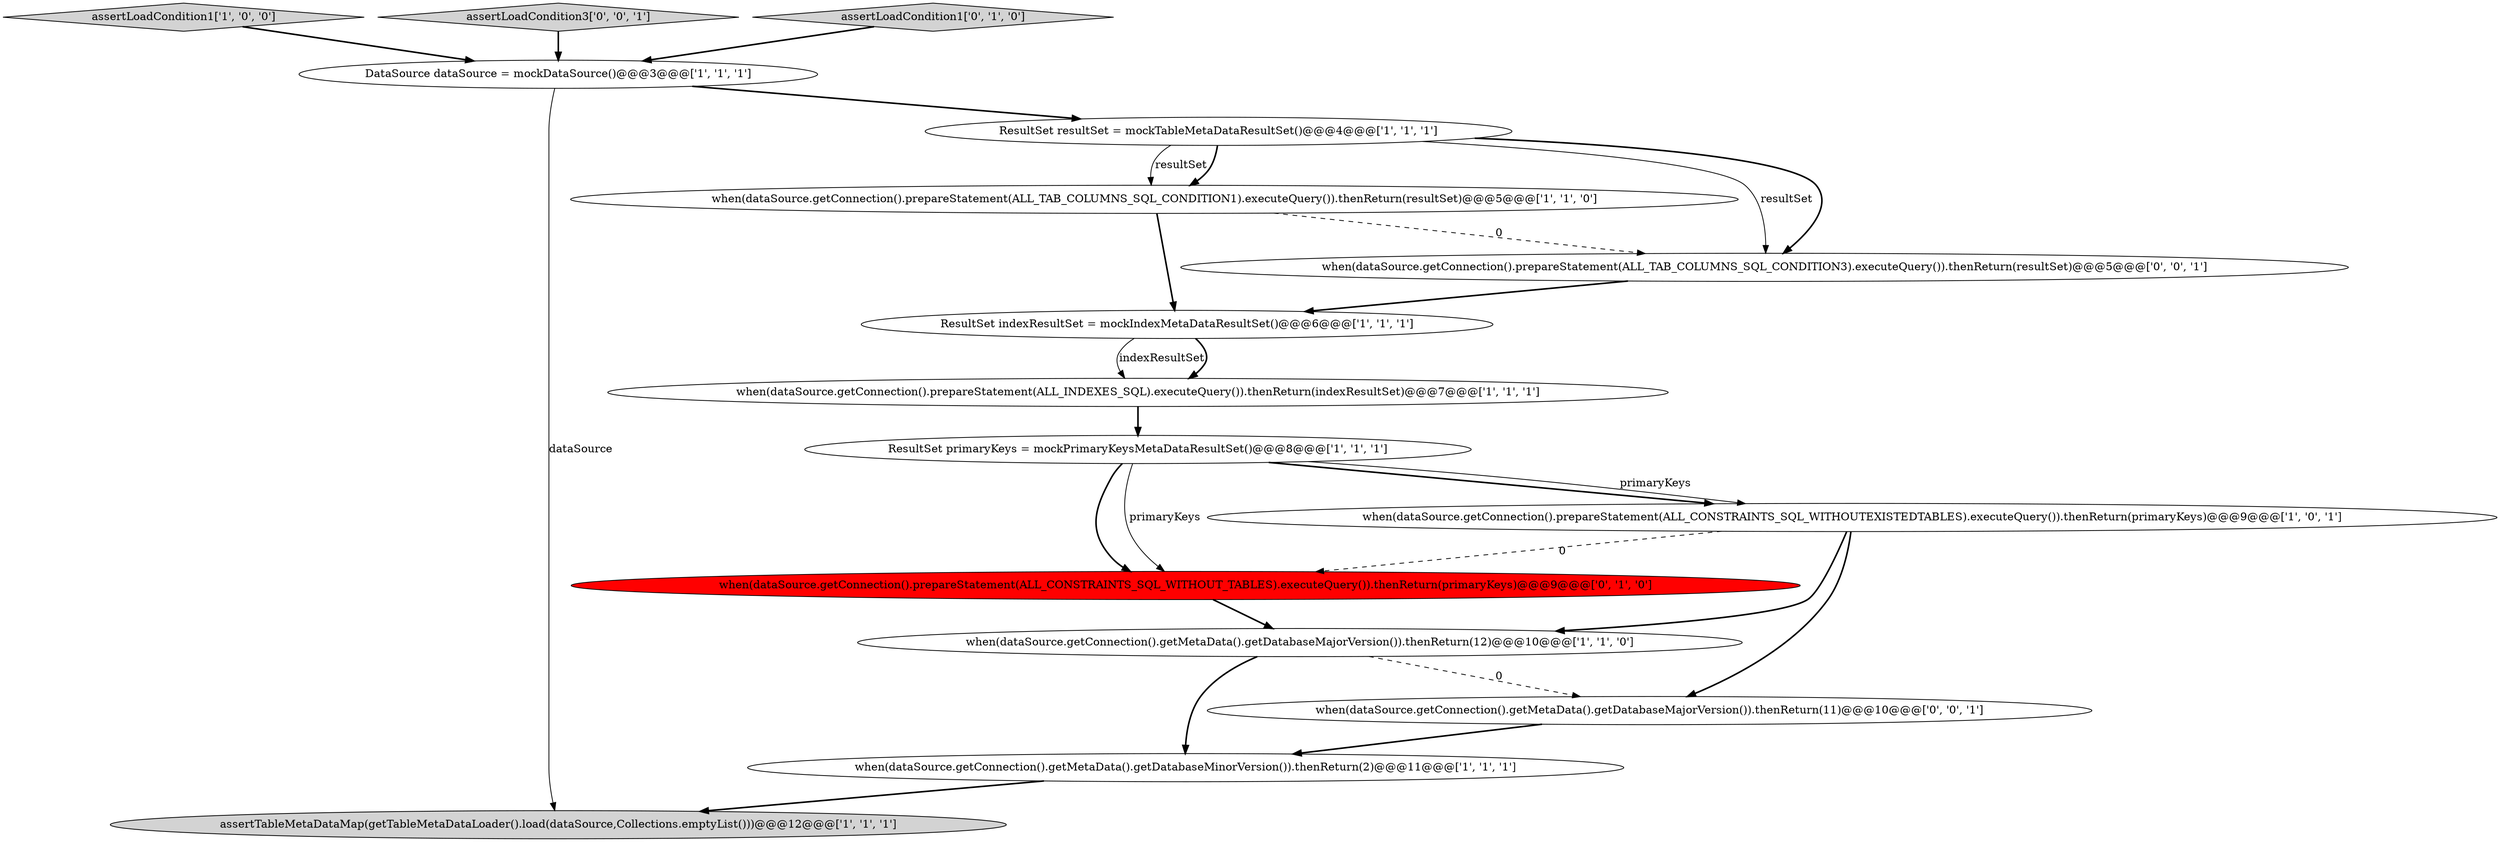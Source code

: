 digraph {
1 [style = filled, label = "when(dataSource.getConnection().prepareStatement(ALL_INDEXES_SQL).executeQuery()).thenReturn(indexResultSet)@@@7@@@['1', '1', '1']", fillcolor = white, shape = ellipse image = "AAA0AAABBB1BBB"];
12 [style = filled, label = "when(dataSource.getConnection().prepareStatement(ALL_CONSTRAINTS_SQL_WITHOUT_TABLES).executeQuery()).thenReturn(primaryKeys)@@@9@@@['0', '1', '0']", fillcolor = red, shape = ellipse image = "AAA1AAABBB2BBB"];
9 [style = filled, label = "assertLoadCondition1['1', '0', '0']", fillcolor = lightgray, shape = diamond image = "AAA0AAABBB1BBB"];
0 [style = filled, label = "ResultSet primaryKeys = mockPrimaryKeysMetaDataResultSet()@@@8@@@['1', '1', '1']", fillcolor = white, shape = ellipse image = "AAA0AAABBB1BBB"];
2 [style = filled, label = "assertTableMetaDataMap(getTableMetaDataLoader().load(dataSource,Collections.emptyList()))@@@12@@@['1', '1', '1']", fillcolor = lightgray, shape = ellipse image = "AAA0AAABBB1BBB"];
7 [style = filled, label = "when(dataSource.getConnection().getMetaData().getDatabaseMajorVersion()).thenReturn(12)@@@10@@@['1', '1', '0']", fillcolor = white, shape = ellipse image = "AAA0AAABBB1BBB"];
10 [style = filled, label = "DataSource dataSource = mockDataSource()@@@3@@@['1', '1', '1']", fillcolor = white, shape = ellipse image = "AAA0AAABBB1BBB"];
15 [style = filled, label = "assertLoadCondition3['0', '0', '1']", fillcolor = lightgray, shape = diamond image = "AAA0AAABBB3BBB"];
14 [style = filled, label = "when(dataSource.getConnection().getMetaData().getDatabaseMajorVersion()).thenReturn(11)@@@10@@@['0', '0', '1']", fillcolor = white, shape = ellipse image = "AAA0AAABBB3BBB"];
8 [style = filled, label = "when(dataSource.getConnection().getMetaData().getDatabaseMinorVersion()).thenReturn(2)@@@11@@@['1', '1', '1']", fillcolor = white, shape = ellipse image = "AAA0AAABBB1BBB"];
5 [style = filled, label = "when(dataSource.getConnection().prepareStatement(ALL_TAB_COLUMNS_SQL_CONDITION1).executeQuery()).thenReturn(resultSet)@@@5@@@['1', '1', '0']", fillcolor = white, shape = ellipse image = "AAA0AAABBB1BBB"];
3 [style = filled, label = "ResultSet resultSet = mockTableMetaDataResultSet()@@@4@@@['1', '1', '1']", fillcolor = white, shape = ellipse image = "AAA0AAABBB1BBB"];
4 [style = filled, label = "ResultSet indexResultSet = mockIndexMetaDataResultSet()@@@6@@@['1', '1', '1']", fillcolor = white, shape = ellipse image = "AAA0AAABBB1BBB"];
11 [style = filled, label = "assertLoadCondition1['0', '1', '0']", fillcolor = lightgray, shape = diamond image = "AAA0AAABBB2BBB"];
13 [style = filled, label = "when(dataSource.getConnection().prepareStatement(ALL_TAB_COLUMNS_SQL_CONDITION3).executeQuery()).thenReturn(resultSet)@@@5@@@['0', '0', '1']", fillcolor = white, shape = ellipse image = "AAA0AAABBB3BBB"];
6 [style = filled, label = "when(dataSource.getConnection().prepareStatement(ALL_CONSTRAINTS_SQL_WITHOUTEXISTEDTABLES).executeQuery()).thenReturn(primaryKeys)@@@9@@@['1', '0', '1']", fillcolor = white, shape = ellipse image = "AAA0AAABBB1BBB"];
5->13 [style = dashed, label="0"];
15->10 [style = bold, label=""];
3->13 [style = solid, label="resultSet"];
3->5 [style = solid, label="resultSet"];
0->6 [style = bold, label=""];
7->14 [style = dashed, label="0"];
0->12 [style = bold, label=""];
10->3 [style = bold, label=""];
0->6 [style = solid, label="primaryKeys"];
1->0 [style = bold, label=""];
9->10 [style = bold, label=""];
7->8 [style = bold, label=""];
10->2 [style = solid, label="dataSource"];
12->7 [style = bold, label=""];
6->12 [style = dashed, label="0"];
6->14 [style = bold, label=""];
3->5 [style = bold, label=""];
8->2 [style = bold, label=""];
11->10 [style = bold, label=""];
5->4 [style = bold, label=""];
4->1 [style = solid, label="indexResultSet"];
3->13 [style = bold, label=""];
4->1 [style = bold, label=""];
14->8 [style = bold, label=""];
6->7 [style = bold, label=""];
0->12 [style = solid, label="primaryKeys"];
13->4 [style = bold, label=""];
}

